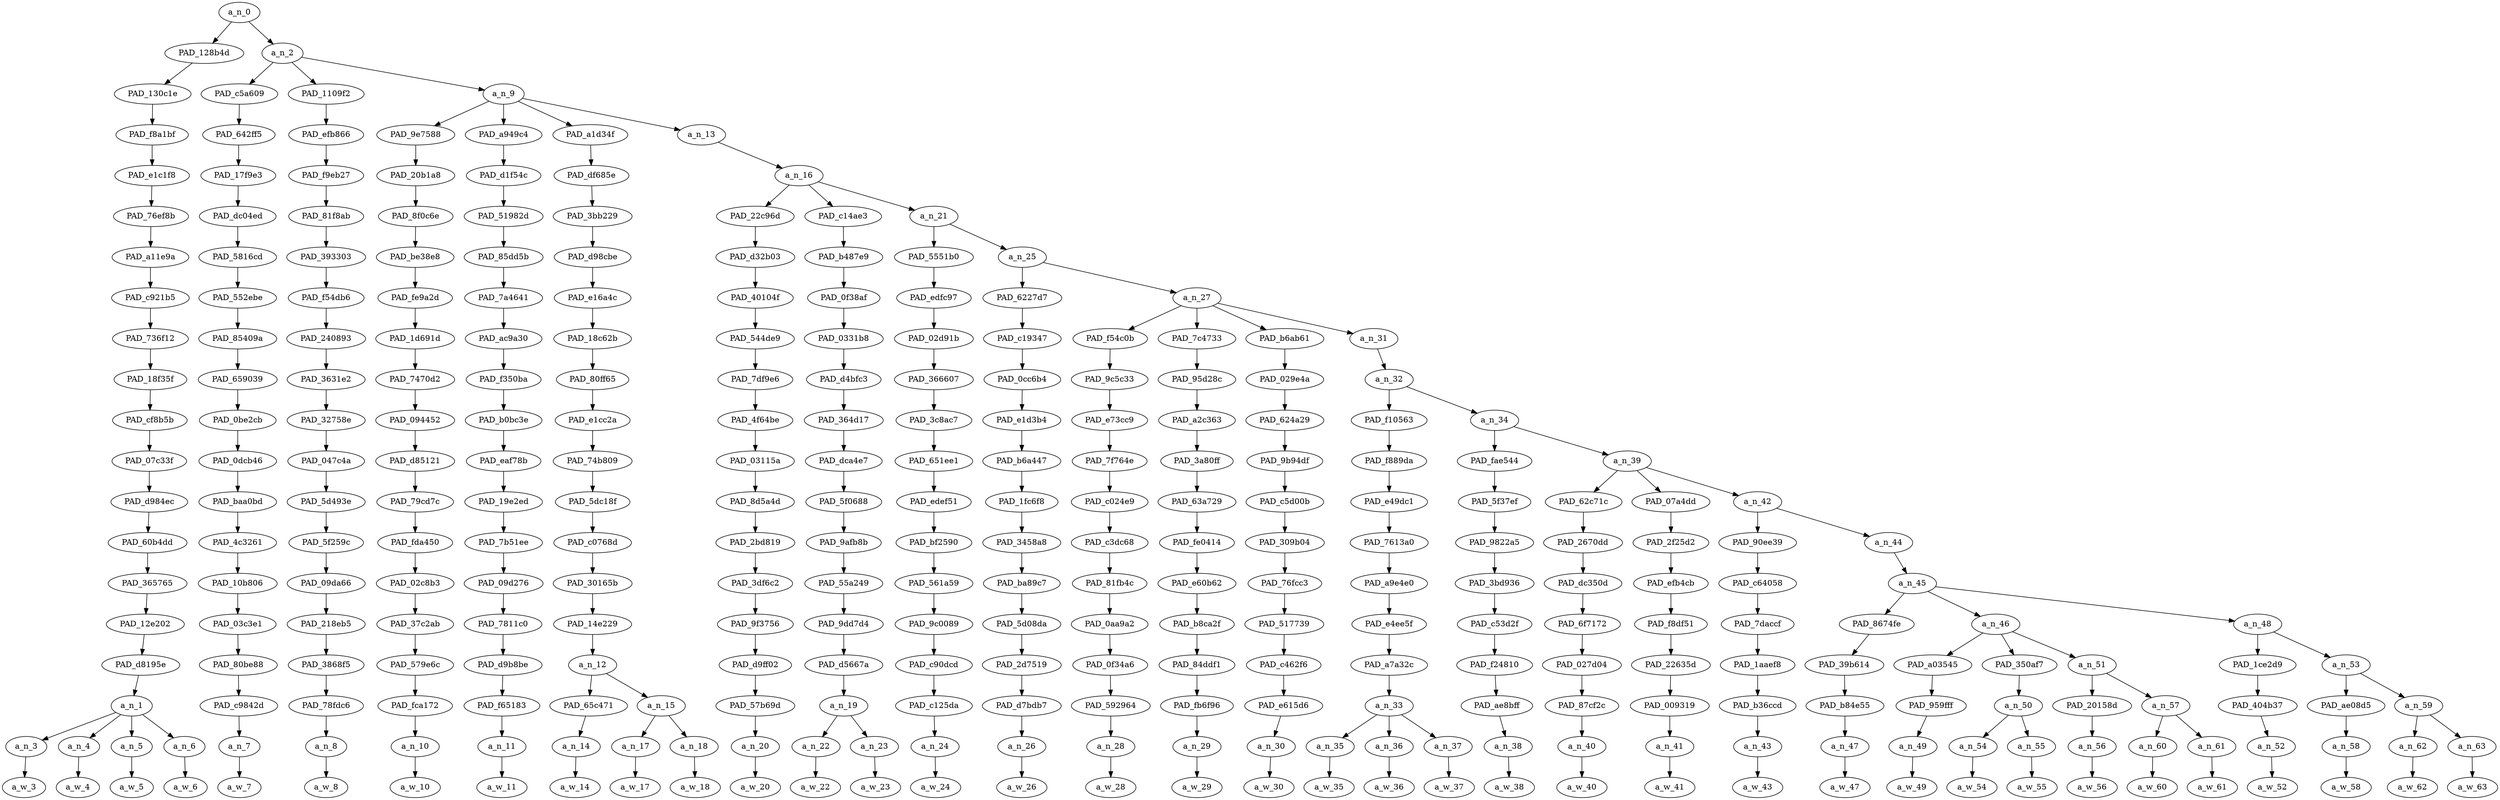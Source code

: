 strict digraph "" {
	a_n_0	[div_dir=1,
		index=0,
		level=19,
		pos="3.708991910204475,19!",
		text_span="[0, 1, 2, 3, 4, 5, 6, 7, 8, 9, 10, 11, 12, 13, 14, 15, 16, 17, 18, 19, 20, 21, 22, 23, 24, 25, 26, 27, 28, 29, 30, 31, 32, 33, 34, \
35, 36]",
		value=0.99999999];
	PAD_128b4d	[div_dir=1,
		index=0,
		level=18,
		pos="1.5,18!",
		text_span="[0, 1, 2, 3]",
		value=0.28178036];
	a_n_0 -> PAD_128b4d;
	a_n_2	[div_dir=1,
		index=1,
		level=18,
		pos="5.91798382040895,18!",
		text_span="[4, 5, 6, 7, 8, 9, 10, 11, 12, 13, 14, 15, 16, 17, 18, 19, 20, 21, 22, 23, 24, 25, 26, 27, 28, 29, 30, 31, 32, 33, 34, 35, 36]",
		value=0.71786493];
	a_n_0 -> a_n_2;
	PAD_130c1e	[div_dir=1,
		index=0,
		level=17,
		pos="1.5,17!",
		text_span="[0, 1, 2, 3]",
		value=0.28178036];
	PAD_128b4d -> PAD_130c1e;
	PAD_f8a1bf	[div_dir=1,
		index=0,
		level=16,
		pos="1.5,16!",
		text_span="[0, 1, 2, 3]",
		value=0.28178036];
	PAD_130c1e -> PAD_f8a1bf;
	PAD_e1c1f8	[div_dir=1,
		index=0,
		level=15,
		pos="1.5,15!",
		text_span="[0, 1, 2, 3]",
		value=0.28178036];
	PAD_f8a1bf -> PAD_e1c1f8;
	PAD_76ef8b	[div_dir=1,
		index=0,
		level=14,
		pos="1.5,14!",
		text_span="[0, 1, 2, 3]",
		value=0.28178036];
	PAD_e1c1f8 -> PAD_76ef8b;
	PAD_a11e9a	[div_dir=1,
		index=0,
		level=13,
		pos="1.5,13!",
		text_span="[0, 1, 2, 3]",
		value=0.28178036];
	PAD_76ef8b -> PAD_a11e9a;
	PAD_c921b5	[div_dir=1,
		index=0,
		level=12,
		pos="1.5,12!",
		text_span="[0, 1, 2, 3]",
		value=0.28178036];
	PAD_a11e9a -> PAD_c921b5;
	PAD_736f12	[div_dir=1,
		index=0,
		level=11,
		pos="1.5,11!",
		text_span="[0, 1, 2, 3]",
		value=0.28178036];
	PAD_c921b5 -> PAD_736f12;
	PAD_18f35f	[div_dir=1,
		index=0,
		level=10,
		pos="1.5,10!",
		text_span="[0, 1, 2, 3]",
		value=0.28178036];
	PAD_736f12 -> PAD_18f35f;
	PAD_cf8b5b	[div_dir=1,
		index=0,
		level=9,
		pos="1.5,9!",
		text_span="[0, 1, 2, 3]",
		value=0.28178036];
	PAD_18f35f -> PAD_cf8b5b;
	PAD_07c33f	[div_dir=1,
		index=0,
		level=8,
		pos="1.5,8!",
		text_span="[0, 1, 2, 3]",
		value=0.28178036];
	PAD_cf8b5b -> PAD_07c33f;
	PAD_d984ec	[div_dir=1,
		index=0,
		level=7,
		pos="1.5,7!",
		text_span="[0, 1, 2, 3]",
		value=0.28178036];
	PAD_07c33f -> PAD_d984ec;
	PAD_60b4dd	[div_dir=1,
		index=0,
		level=6,
		pos="1.5,6!",
		text_span="[0, 1, 2, 3]",
		value=0.28178036];
	PAD_d984ec -> PAD_60b4dd;
	PAD_365765	[div_dir=1,
		index=0,
		level=5,
		pos="1.5,5!",
		text_span="[0, 1, 2, 3]",
		value=0.28178036];
	PAD_60b4dd -> PAD_365765;
	PAD_12e202	[div_dir=1,
		index=0,
		level=4,
		pos="1.5,4!",
		text_span="[0, 1, 2, 3]",
		value=0.28178036];
	PAD_365765 -> PAD_12e202;
	PAD_d8195e	[div_dir=1,
		index=0,
		level=3,
		pos="1.5,3!",
		text_span="[0, 1, 2, 3]",
		value=0.28178036];
	PAD_12e202 -> PAD_d8195e;
	a_n_1	[div_dir=1,
		index=0,
		level=2,
		pos="1.5,2!",
		text_span="[0, 1, 2, 3]",
		value=0.28178036];
	PAD_d8195e -> a_n_1;
	a_n_3	[div_dir=1,
		index=0,
		level=1,
		pos="0.0,1!",
		text_span="[0]",
		value=0.02113749];
	a_n_1 -> a_n_3;
	a_n_4	[div_dir=-1,
		index=1,
		level=1,
		pos="1.0,1!",
		text_span="[1]",
		value=0.05099895];
	a_n_1 -> a_n_4;
	a_n_5	[div_dir=-1,
		index=2,
		level=1,
		pos="2.0,1!",
		text_span="[2]",
		value=0.05910719];
	a_n_1 -> a_n_5;
	a_n_6	[div_dir=1,
		index=3,
		level=1,
		pos="3.0,1!",
		text_span="[3]",
		value=0.15036787];
	a_n_1 -> a_n_6;
	a_w_3	[div_dir=0,
		index=0,
		level=0,
		pos="0,0!",
		text_span="[0]",
		value=the];
	a_n_3 -> a_w_3;
	a_w_4	[div_dir=0,
		index=1,
		level=0,
		pos="1,0!",
		text_span="[1]",
		value=neo];
	a_n_4 -> a_w_4;
	a_w_5	[div_dir=0,
		index=2,
		level=0,
		pos="2,0!",
		text_span="[2]",
		value=nazi];
	a_n_5 -> a_w_5;
	a_w_6	[div_dir=0,
		index=3,
		level=0,
		pos="3,0!",
		text_span="[3]",
		value=faggots];
	a_n_6 -> a_w_6;
	PAD_c5a609	[div_dir=1,
		index=1,
		level=17,
		pos="4.0,17!",
		text_span="[4]",
		value=0.01776131];
	a_n_2 -> PAD_c5a609;
	PAD_1109f2	[div_dir=1,
		index=2,
		level=17,
		pos="5.0,17!",
		text_span="[5]",
		value=0.01439053];
	a_n_2 -> PAD_1109f2;
	a_n_9	[div_dir=1,
		index=3,
		level=17,
		pos="8.753951461226851,17!",
		text_span="[6, 7, 8, 9, 10, 11, 12, 13, 14, 15, 16, 17, 18, 19, 20, 21, 22, 23, 24, 25, 26, 27, 28, 29, 30, 31, 32, 33, 34, 35, 36]",
		value=0.68539898];
	a_n_2 -> a_n_9;
	PAD_642ff5	[div_dir=1,
		index=1,
		level=16,
		pos="4.0,16!",
		text_span="[4]",
		value=0.01776131];
	PAD_c5a609 -> PAD_642ff5;
	PAD_17f9e3	[div_dir=1,
		index=1,
		level=15,
		pos="4.0,15!",
		text_span="[4]",
		value=0.01776131];
	PAD_642ff5 -> PAD_17f9e3;
	PAD_dc04ed	[div_dir=1,
		index=1,
		level=14,
		pos="4.0,14!",
		text_span="[4]",
		value=0.01776131];
	PAD_17f9e3 -> PAD_dc04ed;
	PAD_5816cd	[div_dir=1,
		index=1,
		level=13,
		pos="4.0,13!",
		text_span="[4]",
		value=0.01776131];
	PAD_dc04ed -> PAD_5816cd;
	PAD_552ebe	[div_dir=1,
		index=1,
		level=12,
		pos="4.0,12!",
		text_span="[4]",
		value=0.01776131];
	PAD_5816cd -> PAD_552ebe;
	PAD_85409a	[div_dir=1,
		index=1,
		level=11,
		pos="4.0,11!",
		text_span="[4]",
		value=0.01776131];
	PAD_552ebe -> PAD_85409a;
	PAD_659039	[div_dir=1,
		index=1,
		level=10,
		pos="4.0,10!",
		text_span="[4]",
		value=0.01776131];
	PAD_85409a -> PAD_659039;
	PAD_0be2cb	[div_dir=1,
		index=1,
		level=9,
		pos="4.0,9!",
		text_span="[4]",
		value=0.01776131];
	PAD_659039 -> PAD_0be2cb;
	PAD_0dcb46	[div_dir=1,
		index=1,
		level=8,
		pos="4.0,8!",
		text_span="[4]",
		value=0.01776131];
	PAD_0be2cb -> PAD_0dcb46;
	PAD_baa0bd	[div_dir=1,
		index=1,
		level=7,
		pos="4.0,7!",
		text_span="[4]",
		value=0.01776131];
	PAD_0dcb46 -> PAD_baa0bd;
	PAD_4c3261	[div_dir=1,
		index=1,
		level=6,
		pos="4.0,6!",
		text_span="[4]",
		value=0.01776131];
	PAD_baa0bd -> PAD_4c3261;
	PAD_10b806	[div_dir=1,
		index=1,
		level=5,
		pos="4.0,5!",
		text_span="[4]",
		value=0.01776131];
	PAD_4c3261 -> PAD_10b806;
	PAD_03c3e1	[div_dir=1,
		index=1,
		level=4,
		pos="4.0,4!",
		text_span="[4]",
		value=0.01776131];
	PAD_10b806 -> PAD_03c3e1;
	PAD_80be88	[div_dir=1,
		index=1,
		level=3,
		pos="4.0,3!",
		text_span="[4]",
		value=0.01776131];
	PAD_03c3e1 -> PAD_80be88;
	PAD_c9842d	[div_dir=1,
		index=1,
		level=2,
		pos="4.0,2!",
		text_span="[4]",
		value=0.01776131];
	PAD_80be88 -> PAD_c9842d;
	a_n_7	[div_dir=1,
		index=4,
		level=1,
		pos="4.0,1!",
		text_span="[4]",
		value=0.01776131];
	PAD_c9842d -> a_n_7;
	a_w_7	[div_dir=0,
		index=4,
		level=0,
		pos="4,0!",
		text_span="[4]",
		value=are];
	a_n_7 -> a_w_7;
	PAD_efb866	[div_dir=1,
		index=2,
		level=16,
		pos="5.0,16!",
		text_span="[5]",
		value=0.01439053];
	PAD_1109f2 -> PAD_efb866;
	PAD_f9eb27	[div_dir=1,
		index=2,
		level=15,
		pos="5.0,15!",
		text_span="[5]",
		value=0.01439053];
	PAD_efb866 -> PAD_f9eb27;
	PAD_81f8ab	[div_dir=1,
		index=2,
		level=14,
		pos="5.0,14!",
		text_span="[5]",
		value=0.01439053];
	PAD_f9eb27 -> PAD_81f8ab;
	PAD_393303	[div_dir=1,
		index=2,
		level=13,
		pos="5.0,13!",
		text_span="[5]",
		value=0.01439053];
	PAD_81f8ab -> PAD_393303;
	PAD_f54db6	[div_dir=1,
		index=2,
		level=12,
		pos="5.0,12!",
		text_span="[5]",
		value=0.01439053];
	PAD_393303 -> PAD_f54db6;
	PAD_240893	[div_dir=1,
		index=2,
		level=11,
		pos="5.0,11!",
		text_span="[5]",
		value=0.01439053];
	PAD_f54db6 -> PAD_240893;
	PAD_3631e2	[div_dir=1,
		index=2,
		level=10,
		pos="5.0,10!",
		text_span="[5]",
		value=0.01439053];
	PAD_240893 -> PAD_3631e2;
	PAD_32758e	[div_dir=1,
		index=2,
		level=9,
		pos="5.0,9!",
		text_span="[5]",
		value=0.01439053];
	PAD_3631e2 -> PAD_32758e;
	PAD_047c4a	[div_dir=1,
		index=2,
		level=8,
		pos="5.0,8!",
		text_span="[5]",
		value=0.01439053];
	PAD_32758e -> PAD_047c4a;
	PAD_5d493e	[div_dir=1,
		index=2,
		level=7,
		pos="5.0,7!",
		text_span="[5]",
		value=0.01439053];
	PAD_047c4a -> PAD_5d493e;
	PAD_5f259c	[div_dir=1,
		index=2,
		level=6,
		pos="5.0,6!",
		text_span="[5]",
		value=0.01439053];
	PAD_5d493e -> PAD_5f259c;
	PAD_09da66	[div_dir=1,
		index=2,
		level=5,
		pos="5.0,5!",
		text_span="[5]",
		value=0.01439053];
	PAD_5f259c -> PAD_09da66;
	PAD_218eb5	[div_dir=1,
		index=2,
		level=4,
		pos="5.0,4!",
		text_span="[5]",
		value=0.01439053];
	PAD_09da66 -> PAD_218eb5;
	PAD_3868f5	[div_dir=1,
		index=2,
		level=3,
		pos="5.0,3!",
		text_span="[5]",
		value=0.01439053];
	PAD_218eb5 -> PAD_3868f5;
	PAD_78fdc6	[div_dir=1,
		index=2,
		level=2,
		pos="5.0,2!",
		text_span="[5]",
		value=0.01439053];
	PAD_3868f5 -> PAD_78fdc6;
	a_n_8	[div_dir=1,
		index=5,
		level=1,
		pos="5.0,1!",
		text_span="[5]",
		value=0.01439053];
	PAD_78fdc6 -> a_n_8;
	a_w_8	[div_dir=0,
		index=5,
		level=0,
		pos="5,0!",
		text_span="[5]",
		value=all];
	a_n_8 -> a_w_8;
	PAD_9e7588	[div_dir=1,
		index=3,
		level=16,
		pos="6.0,16!",
		text_span="[6]",
		value=0.01695832];
	a_n_9 -> PAD_9e7588;
	PAD_a949c4	[div_dir=1,
		index=4,
		level=16,
		pos="7.0,16!",
		text_span="[7]",
		value=0.01879378];
	a_n_9 -> PAD_a949c4;
	PAD_a1d34f	[div_dir=-1,
		index=5,
		level=16,
		pos="8.75,16!",
		text_span="[8, 9, 10]",
		value=0.16849642];
	a_n_9 -> PAD_a1d34f;
	a_n_13	[div_dir=1,
		index=6,
		level=16,
		pos="13.265805844907407,16!",
		text_span="[11, 12, 13, 14, 15, 16, 17, 18, 19, 20, 21, 22, 23, 24, 25, 26, 27, 28, 29, 30, 31, 32, 33, 34, 35, 36]",
		value=0.48084220];
	a_n_9 -> a_n_13;
	PAD_20b1a8	[div_dir=1,
		index=3,
		level=15,
		pos="6.0,15!",
		text_span="[6]",
		value=0.01695832];
	PAD_9e7588 -> PAD_20b1a8;
	PAD_8f0c6e	[div_dir=1,
		index=3,
		level=14,
		pos="6.0,14!",
		text_span="[6]",
		value=0.01695832];
	PAD_20b1a8 -> PAD_8f0c6e;
	PAD_be38e8	[div_dir=1,
		index=3,
		level=13,
		pos="6.0,13!",
		text_span="[6]",
		value=0.01695832];
	PAD_8f0c6e -> PAD_be38e8;
	PAD_fe9a2d	[div_dir=1,
		index=3,
		level=12,
		pos="6.0,12!",
		text_span="[6]",
		value=0.01695832];
	PAD_be38e8 -> PAD_fe9a2d;
	PAD_1d691d	[div_dir=1,
		index=3,
		level=11,
		pos="6.0,11!",
		text_span="[6]",
		value=0.01695832];
	PAD_fe9a2d -> PAD_1d691d;
	PAD_7470d2	[div_dir=1,
		index=3,
		level=10,
		pos="6.0,10!",
		text_span="[6]",
		value=0.01695832];
	PAD_1d691d -> PAD_7470d2;
	PAD_094452	[div_dir=1,
		index=3,
		level=9,
		pos="6.0,9!",
		text_span="[6]",
		value=0.01695832];
	PAD_7470d2 -> PAD_094452;
	PAD_d85121	[div_dir=1,
		index=3,
		level=8,
		pos="6.0,8!",
		text_span="[6]",
		value=0.01695832];
	PAD_094452 -> PAD_d85121;
	PAD_79cd7c	[div_dir=1,
		index=3,
		level=7,
		pos="6.0,7!",
		text_span="[6]",
		value=0.01695832];
	PAD_d85121 -> PAD_79cd7c;
	PAD_fda450	[div_dir=1,
		index=3,
		level=6,
		pos="6.0,6!",
		text_span="[6]",
		value=0.01695832];
	PAD_79cd7c -> PAD_fda450;
	PAD_02c8b3	[div_dir=1,
		index=3,
		level=5,
		pos="6.0,5!",
		text_span="[6]",
		value=0.01695832];
	PAD_fda450 -> PAD_02c8b3;
	PAD_37c2ab	[div_dir=1,
		index=3,
		level=4,
		pos="6.0,4!",
		text_span="[6]",
		value=0.01695832];
	PAD_02c8b3 -> PAD_37c2ab;
	PAD_579e6c	[div_dir=1,
		index=3,
		level=3,
		pos="6.0,3!",
		text_span="[6]",
		value=0.01695832];
	PAD_37c2ab -> PAD_579e6c;
	PAD_fca172	[div_dir=1,
		index=3,
		level=2,
		pos="6.0,2!",
		text_span="[6]",
		value=0.01695832];
	PAD_579e6c -> PAD_fca172;
	a_n_10	[div_dir=1,
		index=6,
		level=1,
		pos="6.0,1!",
		text_span="[6]",
		value=0.01695832];
	PAD_fca172 -> a_n_10;
	a_w_10	[div_dir=0,
		index=6,
		level=0,
		pos="6,0!",
		text_span="[6]",
		value=running];
	a_n_10 -> a_w_10;
	PAD_d1f54c	[div_dir=1,
		index=4,
		level=15,
		pos="7.0,15!",
		text_span="[7]",
		value=0.01879378];
	PAD_a949c4 -> PAD_d1f54c;
	PAD_51982d	[div_dir=1,
		index=4,
		level=14,
		pos="7.0,14!",
		text_span="[7]",
		value=0.01879378];
	PAD_d1f54c -> PAD_51982d;
	PAD_85dd5b	[div_dir=1,
		index=4,
		level=13,
		pos="7.0,13!",
		text_span="[7]",
		value=0.01879378];
	PAD_51982d -> PAD_85dd5b;
	PAD_7a4641	[div_dir=1,
		index=4,
		level=12,
		pos="7.0,12!",
		text_span="[7]",
		value=0.01879378];
	PAD_85dd5b -> PAD_7a4641;
	PAD_ac9a30	[div_dir=1,
		index=4,
		level=11,
		pos="7.0,11!",
		text_span="[7]",
		value=0.01879378];
	PAD_7a4641 -> PAD_ac9a30;
	PAD_f350ba	[div_dir=1,
		index=4,
		level=10,
		pos="7.0,10!",
		text_span="[7]",
		value=0.01879378];
	PAD_ac9a30 -> PAD_f350ba;
	PAD_b0bc3e	[div_dir=1,
		index=4,
		level=9,
		pos="7.0,9!",
		text_span="[7]",
		value=0.01879378];
	PAD_f350ba -> PAD_b0bc3e;
	PAD_eaf78b	[div_dir=1,
		index=4,
		level=8,
		pos="7.0,8!",
		text_span="[7]",
		value=0.01879378];
	PAD_b0bc3e -> PAD_eaf78b;
	PAD_19e2ed	[div_dir=1,
		index=4,
		level=7,
		pos="7.0,7!",
		text_span="[7]",
		value=0.01879378];
	PAD_eaf78b -> PAD_19e2ed;
	PAD_7b51ee	[div_dir=1,
		index=4,
		level=6,
		pos="7.0,6!",
		text_span="[7]",
		value=0.01879378];
	PAD_19e2ed -> PAD_7b51ee;
	PAD_09d276	[div_dir=1,
		index=4,
		level=5,
		pos="7.0,5!",
		text_span="[7]",
		value=0.01879378];
	PAD_7b51ee -> PAD_09d276;
	PAD_7811c0	[div_dir=1,
		index=4,
		level=4,
		pos="7.0,4!",
		text_span="[7]",
		value=0.01879378];
	PAD_09d276 -> PAD_7811c0;
	PAD_d9b8be	[div_dir=1,
		index=4,
		level=3,
		pos="7.0,3!",
		text_span="[7]",
		value=0.01879378];
	PAD_7811c0 -> PAD_d9b8be;
	PAD_f65183	[div_dir=1,
		index=4,
		level=2,
		pos="7.0,2!",
		text_span="[7]",
		value=0.01879378];
	PAD_d9b8be -> PAD_f65183;
	a_n_11	[div_dir=1,
		index=7,
		level=1,
		pos="7.0,1!",
		text_span="[7]",
		value=0.01879378];
	PAD_f65183 -> a_n_11;
	a_w_11	[div_dir=0,
		index=7,
		level=0,
		pos="7,0!",
		text_span="[7]",
		value=back];
	a_n_11 -> a_w_11;
	PAD_df685e	[div_dir=-1,
		index=5,
		level=15,
		pos="8.75,15!",
		text_span="[8, 9, 10]",
		value=0.16849642];
	PAD_a1d34f -> PAD_df685e;
	PAD_3bb229	[div_dir=-1,
		index=5,
		level=14,
		pos="8.75,14!",
		text_span="[8, 9, 10]",
		value=0.16849642];
	PAD_df685e -> PAD_3bb229;
	PAD_d98cbe	[div_dir=-1,
		index=5,
		level=13,
		pos="8.75,13!",
		text_span="[8, 9, 10]",
		value=0.16849642];
	PAD_3bb229 -> PAD_d98cbe;
	PAD_e16a4c	[div_dir=-1,
		index=5,
		level=12,
		pos="8.75,12!",
		text_span="[8, 9, 10]",
		value=0.16849642];
	PAD_d98cbe -> PAD_e16a4c;
	PAD_18c62b	[div_dir=-1,
		index=5,
		level=11,
		pos="8.75,11!",
		text_span="[8, 9, 10]",
		value=0.16849642];
	PAD_e16a4c -> PAD_18c62b;
	PAD_80ff65	[div_dir=-1,
		index=5,
		level=10,
		pos="8.75,10!",
		text_span="[8, 9, 10]",
		value=0.16849642];
	PAD_18c62b -> PAD_80ff65;
	PAD_e1cc2a	[div_dir=-1,
		index=5,
		level=9,
		pos="8.75,9!",
		text_span="[8, 9, 10]",
		value=0.16849642];
	PAD_80ff65 -> PAD_e1cc2a;
	PAD_74b809	[div_dir=-1,
		index=5,
		level=8,
		pos="8.75,8!",
		text_span="[8, 9, 10]",
		value=0.16849642];
	PAD_e1cc2a -> PAD_74b809;
	PAD_5dc18f	[div_dir=-1,
		index=5,
		level=7,
		pos="8.75,7!",
		text_span="[8, 9, 10]",
		value=0.16849642];
	PAD_74b809 -> PAD_5dc18f;
	PAD_c0768d	[div_dir=-1,
		index=5,
		level=6,
		pos="8.75,6!",
		text_span="[8, 9, 10]",
		value=0.16849642];
	PAD_5dc18f -> PAD_c0768d;
	PAD_30165b	[div_dir=-1,
		index=5,
		level=5,
		pos="8.75,5!",
		text_span="[8, 9, 10]",
		value=0.16849642];
	PAD_c0768d -> PAD_30165b;
	PAD_14e229	[div_dir=-1,
		index=5,
		level=4,
		pos="8.75,4!",
		text_span="[8, 9, 10]",
		value=0.16849642];
	PAD_30165b -> PAD_14e229;
	a_n_12	[div_dir=-1,
		index=5,
		level=3,
		pos="8.75,3!",
		text_span="[8, 9, 10]",
		value=0.16849642];
	PAD_14e229 -> a_n_12;
	PAD_65c471	[div_dir=1,
		index=5,
		level=2,
		pos="8.0,2!",
		text_span="[8]",
		value=0.01757333];
	a_n_12 -> PAD_65c471;
	a_n_15	[div_dir=-1,
		index=6,
		level=2,
		pos="9.5,2!",
		text_span="[9, 10]",
		value=0.15085192];
	a_n_12 -> a_n_15;
	a_n_14	[div_dir=1,
		index=8,
		level=1,
		pos="8.0,1!",
		text_span="[8]",
		value=0.01757333];
	PAD_65c471 -> a_n_14;
	a_w_14	[div_dir=0,
		index=8,
		level=0,
		pos="8,0!",
		text_span="[8]",
		value=to];
	a_n_14 -> a_w_14;
	a_n_17	[div_dir=-1,
		index=9,
		level=1,
		pos="9.0,1!",
		text_span="[9]",
		value=0.05339490];
	a_n_15 -> a_n_17;
	a_n_18	[div_dir=1,
		index=10,
		level=1,
		pos="10.0,1!",
		text_span="[10]",
		value=0.09735548];
	a_n_15 -> a_n_18;
	a_w_17	[div_dir=0,
		index=9,
		level=0,
		pos="9,0!",
		text_span="[9]",
		value=twitter];
	a_n_17 -> a_w_17;
	a_w_18	[div_dir=0,
		index=10,
		level=0,
		pos="10,0!",
		text_span="[10]",
		value=twatter];
	a_n_18 -> a_w_18;
	a_n_16	[div_dir=1,
		index=6,
		level=15,
		pos="13.265805844907407,15!",
		text_span="[11, 12, 13, 14, 15, 16, 17, 18, 19, 20, 21, 22, 23, 24, 25, 26, 27, 28, 29, 30, 31, 32, 33, 34, 35, 36]",
		value=0.48048903];
	a_n_13 -> a_n_16;
	PAD_22c96d	[div_dir=1,
		index=7,
		level=14,
		pos="13.0,14!",
		text_span="[13]",
		value=0.01509662];
	a_n_16 -> PAD_22c96d;
	PAD_c14ae3	[div_dir=1,
		index=6,
		level=14,
		pos="11.5,14!",
		text_span="[11, 12]",
		value=0.05303868];
	a_n_16 -> PAD_c14ae3;
	a_n_21	[div_dir=1,
		index=8,
		level=14,
		pos="15.297417534722221,14!",
		text_span="[14, 15, 16, 17, 18, 19, 20, 21, 22, 23, 24, 25, 26, 27, 28, 29, 30, 31, 32, 33, 34, 35, 36]",
		value=0.41200055];
	a_n_16 -> a_n_21;
	PAD_d32b03	[div_dir=1,
		index=7,
		level=13,
		pos="13.0,13!",
		text_span="[13]",
		value=0.01509662];
	PAD_22c96d -> PAD_d32b03;
	PAD_40104f	[div_dir=1,
		index=7,
		level=12,
		pos="13.0,12!",
		text_span="[13]",
		value=0.01509662];
	PAD_d32b03 -> PAD_40104f;
	PAD_544de9	[div_dir=1,
		index=7,
		level=11,
		pos="13.0,11!",
		text_span="[13]",
		value=0.01509662];
	PAD_40104f -> PAD_544de9;
	PAD_7df9e6	[div_dir=1,
		index=7,
		level=10,
		pos="13.0,10!",
		text_span="[13]",
		value=0.01509662];
	PAD_544de9 -> PAD_7df9e6;
	PAD_4f64be	[div_dir=1,
		index=7,
		level=9,
		pos="13.0,9!",
		text_span="[13]",
		value=0.01509662];
	PAD_7df9e6 -> PAD_4f64be;
	PAD_03115a	[div_dir=1,
		index=7,
		level=8,
		pos="13.0,8!",
		text_span="[13]",
		value=0.01509662];
	PAD_4f64be -> PAD_03115a;
	PAD_8d5a4d	[div_dir=1,
		index=7,
		level=7,
		pos="13.0,7!",
		text_span="[13]",
		value=0.01509662];
	PAD_03115a -> PAD_8d5a4d;
	PAD_2bd819	[div_dir=1,
		index=7,
		level=6,
		pos="13.0,6!",
		text_span="[13]",
		value=0.01509662];
	PAD_8d5a4d -> PAD_2bd819;
	PAD_3df6c2	[div_dir=1,
		index=7,
		level=5,
		pos="13.0,5!",
		text_span="[13]",
		value=0.01509662];
	PAD_2bd819 -> PAD_3df6c2;
	PAD_9f3756	[div_dir=1,
		index=7,
		level=4,
		pos="13.0,4!",
		text_span="[13]",
		value=0.01509662];
	PAD_3df6c2 -> PAD_9f3756;
	PAD_d9ff02	[div_dir=1,
		index=7,
		level=3,
		pos="13.0,3!",
		text_span="[13]",
		value=0.01509662];
	PAD_9f3756 -> PAD_d9ff02;
	PAD_57b69d	[div_dir=1,
		index=8,
		level=2,
		pos="13.0,2!",
		text_span="[13]",
		value=0.01509662];
	PAD_d9ff02 -> PAD_57b69d;
	a_n_20	[div_dir=1,
		index=13,
		level=1,
		pos="13.0,1!",
		text_span="[13]",
		value=0.01509662];
	PAD_57b69d -> a_n_20;
	a_w_20	[div_dir=0,
		index=13,
		level=0,
		pos="13,0!",
		text_span="[13]",
		value=i1];
	a_n_20 -> a_w_20;
	PAD_b487e9	[div_dir=1,
		index=6,
		level=13,
		pos="11.5,13!",
		text_span="[11, 12]",
		value=0.05303868];
	PAD_c14ae3 -> PAD_b487e9;
	PAD_0f38af	[div_dir=1,
		index=6,
		level=12,
		pos="11.5,12!",
		text_span="[11, 12]",
		value=0.05303868];
	PAD_b487e9 -> PAD_0f38af;
	PAD_0331b8	[div_dir=1,
		index=6,
		level=11,
		pos="11.5,11!",
		text_span="[11, 12]",
		value=0.05303868];
	PAD_0f38af -> PAD_0331b8;
	PAD_d4bfc3	[div_dir=1,
		index=6,
		level=10,
		pos="11.5,10!",
		text_span="[11, 12]",
		value=0.05303868];
	PAD_0331b8 -> PAD_d4bfc3;
	PAD_364d17	[div_dir=1,
		index=6,
		level=9,
		pos="11.5,9!",
		text_span="[11, 12]",
		value=0.05303868];
	PAD_d4bfc3 -> PAD_364d17;
	PAD_dca4e7	[div_dir=1,
		index=6,
		level=8,
		pos="11.5,8!",
		text_span="[11, 12]",
		value=0.05303868];
	PAD_364d17 -> PAD_dca4e7;
	PAD_5f0688	[div_dir=1,
		index=6,
		level=7,
		pos="11.5,7!",
		text_span="[11, 12]",
		value=0.05303868];
	PAD_dca4e7 -> PAD_5f0688;
	PAD_9afb8b	[div_dir=1,
		index=6,
		level=6,
		pos="11.5,6!",
		text_span="[11, 12]",
		value=0.05303868];
	PAD_5f0688 -> PAD_9afb8b;
	PAD_55a249	[div_dir=1,
		index=6,
		level=5,
		pos="11.5,5!",
		text_span="[11, 12]",
		value=0.05303868];
	PAD_9afb8b -> PAD_55a249;
	PAD_9dd7d4	[div_dir=1,
		index=6,
		level=4,
		pos="11.5,4!",
		text_span="[11, 12]",
		value=0.05303868];
	PAD_55a249 -> PAD_9dd7d4;
	PAD_d5667a	[div_dir=1,
		index=6,
		level=3,
		pos="11.5,3!",
		text_span="[11, 12]",
		value=0.05303868];
	PAD_9dd7d4 -> PAD_d5667a;
	a_n_19	[div_dir=1,
		index=7,
		level=2,
		pos="11.5,2!",
		text_span="[11, 12]",
		value=0.05303868];
	PAD_d5667a -> a_n_19;
	a_n_22	[div_dir=1,
		index=11,
		level=1,
		pos="11.0,1!",
		text_span="[11]",
		value=0.01471216];
	a_n_19 -> a_n_22;
	a_n_23	[div_dir=1,
		index=12,
		level=1,
		pos="12.0,1!",
		text_span="[12]",
		value=0.03820912];
	a_n_19 -> a_n_23;
	a_w_22	[div_dir=0,
		index=11,
		level=0,
		pos="11,0!",
		text_span="[11]",
		value=i];
	a_n_22 -> a_w_22;
	a_w_23	[div_dir=0,
		index=12,
		level=0,
		pos="12,0!",
		text_span="[12]",
		value=dunno];
	a_n_23 -> a_w_23;
	PAD_5551b0	[div_dir=1,
		index=8,
		level=13,
		pos="14.0,13!",
		text_span="[14]",
		value=0.01532367];
	a_n_21 -> PAD_5551b0;
	a_n_25	[div_dir=1,
		index=9,
		level=13,
		pos="16.594835069444443,13!",
		text_span="[15, 16, 17, 18, 19, 20, 21, 22, 23, 24, 25, 26, 27, 28, 29, 30, 31, 32, 33, 34, 35, 36]",
		value=0.39634957];
	a_n_21 -> a_n_25;
	PAD_edfc97	[div_dir=1,
		index=8,
		level=12,
		pos="14.0,12!",
		text_span="[14]",
		value=0.01532367];
	PAD_5551b0 -> PAD_edfc97;
	PAD_02d91b	[div_dir=1,
		index=8,
		level=11,
		pos="14.0,11!",
		text_span="[14]",
		value=0.01532367];
	PAD_edfc97 -> PAD_02d91b;
	PAD_366607	[div_dir=1,
		index=8,
		level=10,
		pos="14.0,10!",
		text_span="[14]",
		value=0.01532367];
	PAD_02d91b -> PAD_366607;
	PAD_3c8ac7	[div_dir=1,
		index=8,
		level=9,
		pos="14.0,9!",
		text_span="[14]",
		value=0.01532367];
	PAD_366607 -> PAD_3c8ac7;
	PAD_651ee1	[div_dir=1,
		index=8,
		level=8,
		pos="14.0,8!",
		text_span="[14]",
		value=0.01532367];
	PAD_3c8ac7 -> PAD_651ee1;
	PAD_edef51	[div_dir=1,
		index=8,
		level=7,
		pos="14.0,7!",
		text_span="[14]",
		value=0.01532367];
	PAD_651ee1 -> PAD_edef51;
	PAD_bf2590	[div_dir=1,
		index=8,
		level=6,
		pos="14.0,6!",
		text_span="[14]",
		value=0.01532367];
	PAD_edef51 -> PAD_bf2590;
	PAD_561a59	[div_dir=1,
		index=8,
		level=5,
		pos="14.0,5!",
		text_span="[14]",
		value=0.01532367];
	PAD_bf2590 -> PAD_561a59;
	PAD_9c0089	[div_dir=1,
		index=8,
		level=4,
		pos="14.0,4!",
		text_span="[14]",
		value=0.01532367];
	PAD_561a59 -> PAD_9c0089;
	PAD_c90dcd	[div_dir=1,
		index=8,
		level=3,
		pos="14.0,3!",
		text_span="[14]",
		value=0.01532367];
	PAD_9c0089 -> PAD_c90dcd;
	PAD_c125da	[div_dir=1,
		index=9,
		level=2,
		pos="14.0,2!",
		text_span="[14]",
		value=0.01532367];
	PAD_c90dcd -> PAD_c125da;
	a_n_24	[div_dir=1,
		index=14,
		level=1,
		pos="14.0,1!",
		text_span="[14]",
		value=0.01532367];
	PAD_c125da -> a_n_24;
	a_w_24	[div_dir=0,
		index=14,
		level=0,
		pos="14,0!",
		text_span="[14]",
		value=am];
	a_n_24 -> a_w_24;
	PAD_6227d7	[div_dir=-1,
		index=9,
		level=12,
		pos="15.0,12!",
		text_span="[15]",
		value=0.01856616];
	a_n_25 -> PAD_6227d7;
	a_n_27	[div_dir=1,
		index=10,
		level=12,
		pos="18.18967013888889,12!",
		text_span="[16, 17, 18, 19, 20, 21, 22, 23, 24, 25, 26, 27, 28, 29, 30, 31, 32, 33, 34, 35, 36]",
		value=0.37746076];
	a_n_25 -> a_n_27;
	PAD_c19347	[div_dir=-1,
		index=9,
		level=11,
		pos="15.0,11!",
		text_span="[15]",
		value=0.01856616];
	PAD_6227d7 -> PAD_c19347;
	PAD_0cc6b4	[div_dir=-1,
		index=9,
		level=10,
		pos="15.0,10!",
		text_span="[15]",
		value=0.01856616];
	PAD_c19347 -> PAD_0cc6b4;
	PAD_e1d3b4	[div_dir=-1,
		index=9,
		level=9,
		pos="15.0,9!",
		text_span="[15]",
		value=0.01856616];
	PAD_0cc6b4 -> PAD_e1d3b4;
	PAD_b6a447	[div_dir=-1,
		index=9,
		level=8,
		pos="15.0,8!",
		text_span="[15]",
		value=0.01856616];
	PAD_e1d3b4 -> PAD_b6a447;
	PAD_1fc6f8	[div_dir=-1,
		index=9,
		level=7,
		pos="15.0,7!",
		text_span="[15]",
		value=0.01856616];
	PAD_b6a447 -> PAD_1fc6f8;
	PAD_3458a8	[div_dir=-1,
		index=9,
		level=6,
		pos="15.0,6!",
		text_span="[15]",
		value=0.01856616];
	PAD_1fc6f8 -> PAD_3458a8;
	PAD_ba89c7	[div_dir=-1,
		index=9,
		level=5,
		pos="15.0,5!",
		text_span="[15]",
		value=0.01856616];
	PAD_3458a8 -> PAD_ba89c7;
	PAD_5d08da	[div_dir=-1,
		index=9,
		level=4,
		pos="15.0,4!",
		text_span="[15]",
		value=0.01856616];
	PAD_ba89c7 -> PAD_5d08da;
	PAD_2d7519	[div_dir=-1,
		index=9,
		level=3,
		pos="15.0,3!",
		text_span="[15]",
		value=0.01856616];
	PAD_5d08da -> PAD_2d7519;
	PAD_d7bdb7	[div_dir=-1,
		index=10,
		level=2,
		pos="15.0,2!",
		text_span="[15]",
		value=0.01856616];
	PAD_2d7519 -> PAD_d7bdb7;
	a_n_26	[div_dir=-1,
		index=15,
		level=1,
		pos="15.0,1!",
		text_span="[15]",
		value=0.01856616];
	PAD_d7bdb7 -> a_n_26;
	a_w_26	[div_dir=0,
		index=15,
		level=0,
		pos="15,0!",
		text_span="[15]",
		value=attempting];
	a_n_26 -> a_w_26;
	PAD_f54c0b	[div_dir=1,
		index=10,
		level=11,
		pos="16.0,11!",
		text_span="[16]",
		value=0.01315883];
	a_n_27 -> PAD_f54c0b;
	PAD_7c4733	[div_dir=1,
		index=11,
		level=11,
		pos="17.0,11!",
		text_span="[17]",
		value=0.02033397];
	a_n_27 -> PAD_7c4733;
	PAD_b6ab61	[div_dir=1,
		index=12,
		level=11,
		pos="18.0,11!",
		text_span="[18]",
		value=0.02150371];
	a_n_27 -> PAD_b6ab61;
	a_n_31	[div_dir=1,
		index=13,
		level=11,
		pos="21.758680555555554,11!",
		text_span="[19, 20, 21, 22, 23, 24, 25, 26, 27, 28, 29, 30, 31, 32, 33, 34, 35, 36]",
		value=0.32213587];
	a_n_27 -> a_n_31;
	PAD_9c5c33	[div_dir=1,
		index=10,
		level=10,
		pos="16.0,10!",
		text_span="[16]",
		value=0.01315883];
	PAD_f54c0b -> PAD_9c5c33;
	PAD_e73cc9	[div_dir=1,
		index=10,
		level=9,
		pos="16.0,9!",
		text_span="[16]",
		value=0.01315883];
	PAD_9c5c33 -> PAD_e73cc9;
	PAD_7f764e	[div_dir=1,
		index=10,
		level=8,
		pos="16.0,8!",
		text_span="[16]",
		value=0.01315883];
	PAD_e73cc9 -> PAD_7f764e;
	PAD_c024e9	[div_dir=1,
		index=10,
		level=7,
		pos="16.0,7!",
		text_span="[16]",
		value=0.01315883];
	PAD_7f764e -> PAD_c024e9;
	PAD_c3dc68	[div_dir=1,
		index=10,
		level=6,
		pos="16.0,6!",
		text_span="[16]",
		value=0.01315883];
	PAD_c024e9 -> PAD_c3dc68;
	PAD_81fb4c	[div_dir=1,
		index=10,
		level=5,
		pos="16.0,5!",
		text_span="[16]",
		value=0.01315883];
	PAD_c3dc68 -> PAD_81fb4c;
	PAD_0aa9a2	[div_dir=1,
		index=10,
		level=4,
		pos="16.0,4!",
		text_span="[16]",
		value=0.01315883];
	PAD_81fb4c -> PAD_0aa9a2;
	PAD_0f34a6	[div_dir=1,
		index=10,
		level=3,
		pos="16.0,3!",
		text_span="[16]",
		value=0.01315883];
	PAD_0aa9a2 -> PAD_0f34a6;
	PAD_592964	[div_dir=1,
		index=11,
		level=2,
		pos="16.0,2!",
		text_span="[16]",
		value=0.01315883];
	PAD_0f34a6 -> PAD_592964;
	a_n_28	[div_dir=1,
		index=16,
		level=1,
		pos="16.0,1!",
		text_span="[16]",
		value=0.01315883];
	PAD_592964 -> a_n_28;
	a_w_28	[div_dir=0,
		index=16,
		level=0,
		pos="16,0!",
		text_span="[16]",
		value=an];
	a_n_28 -> a_w_28;
	PAD_95d28c	[div_dir=1,
		index=11,
		level=10,
		pos="17.0,10!",
		text_span="[17]",
		value=0.02033397];
	PAD_7c4733 -> PAD_95d28c;
	PAD_a2c363	[div_dir=1,
		index=11,
		level=9,
		pos="17.0,9!",
		text_span="[17]",
		value=0.02033397];
	PAD_95d28c -> PAD_a2c363;
	PAD_3a80ff	[div_dir=1,
		index=11,
		level=8,
		pos="17.0,8!",
		text_span="[17]",
		value=0.02033397];
	PAD_a2c363 -> PAD_3a80ff;
	PAD_63a729	[div_dir=1,
		index=11,
		level=7,
		pos="17.0,7!",
		text_span="[17]",
		value=0.02033397];
	PAD_3a80ff -> PAD_63a729;
	PAD_fe0414	[div_dir=1,
		index=11,
		level=6,
		pos="17.0,6!",
		text_span="[17]",
		value=0.02033397];
	PAD_63a729 -> PAD_fe0414;
	PAD_e60b62	[div_dir=1,
		index=11,
		level=5,
		pos="17.0,5!",
		text_span="[17]",
		value=0.02033397];
	PAD_fe0414 -> PAD_e60b62;
	PAD_b8ca2f	[div_dir=1,
		index=11,
		level=4,
		pos="17.0,4!",
		text_span="[17]",
		value=0.02033397];
	PAD_e60b62 -> PAD_b8ca2f;
	PAD_84ddf1	[div_dir=1,
		index=11,
		level=3,
		pos="17.0,3!",
		text_span="[17]",
		value=0.02033397];
	PAD_b8ca2f -> PAD_84ddf1;
	PAD_fb6f96	[div_dir=1,
		index=12,
		level=2,
		pos="17.0,2!",
		text_span="[17]",
		value=0.02033397];
	PAD_84ddf1 -> PAD_fb6f96;
	a_n_29	[div_dir=1,
		index=17,
		level=1,
		pos="17.0,1!",
		text_span="[17]",
		value=0.02033397];
	PAD_fb6f96 -> a_n_29;
	a_w_29	[div_dir=0,
		index=17,
		level=0,
		pos="17,0!",
		text_span="[17]",
		value=educated];
	a_n_29 -> a_w_29;
	PAD_029e4a	[div_dir=1,
		index=12,
		level=10,
		pos="18.0,10!",
		text_span="[18]",
		value=0.02150371];
	PAD_b6ab61 -> PAD_029e4a;
	PAD_624a29	[div_dir=1,
		index=12,
		level=9,
		pos="18.0,9!",
		text_span="[18]",
		value=0.02150371];
	PAD_029e4a -> PAD_624a29;
	PAD_9b94df	[div_dir=1,
		index=12,
		level=8,
		pos="18.0,8!",
		text_span="[18]",
		value=0.02150371];
	PAD_624a29 -> PAD_9b94df;
	PAD_c5d00b	[div_dir=1,
		index=12,
		level=7,
		pos="18.0,7!",
		text_span="[18]",
		value=0.02150371];
	PAD_9b94df -> PAD_c5d00b;
	PAD_309b04	[div_dir=1,
		index=12,
		level=6,
		pos="18.0,6!",
		text_span="[18]",
		value=0.02150371];
	PAD_c5d00b -> PAD_309b04;
	PAD_76fcc3	[div_dir=1,
		index=12,
		level=5,
		pos="18.0,5!",
		text_span="[18]",
		value=0.02150371];
	PAD_309b04 -> PAD_76fcc3;
	PAD_517739	[div_dir=1,
		index=12,
		level=4,
		pos="18.0,4!",
		text_span="[18]",
		value=0.02150371];
	PAD_76fcc3 -> PAD_517739;
	PAD_c462f6	[div_dir=1,
		index=12,
		level=3,
		pos="18.0,3!",
		text_span="[18]",
		value=0.02150371];
	PAD_517739 -> PAD_c462f6;
	PAD_e615d6	[div_dir=1,
		index=13,
		level=2,
		pos="18.0,2!",
		text_span="[18]",
		value=0.02150371];
	PAD_c462f6 -> PAD_e615d6;
	a_n_30	[div_dir=1,
		index=18,
		level=1,
		pos="18.0,1!",
		text_span="[18]",
		value=0.02150371];
	PAD_e615d6 -> a_n_30;
	a_w_30	[div_dir=0,
		index=18,
		level=0,
		pos="18,0!",
		text_span="[18]",
		value=guess];
	a_n_30 -> a_w_30;
	a_n_32	[div_dir=1,
		index=13,
		level=10,
		pos="21.758680555555554,10!",
		text_span="[19, 20, 21, 22, 23, 24, 25, 26, 27, 28, 29, 30, 31, 32, 33, 34, 35, 36]",
		value=0.32183020];
	a_n_31 -> a_n_32;
	PAD_f10563	[div_dir=1,
		index=13,
		level=9,
		pos="20.0,9!",
		text_span="[19, 20, 21]",
		value=0.05268702];
	a_n_32 -> PAD_f10563;
	a_n_34	[div_dir=1,
		index=14,
		level=9,
		pos="23.517361111111107,9!",
		text_span="[22, 23, 24, 25, 26, 27, 28, 29, 30, 31, 32, 33, 34, 35, 36]",
		value=0.26883750];
	a_n_32 -> a_n_34;
	PAD_f889da	[div_dir=1,
		index=13,
		level=8,
		pos="20.0,8!",
		text_span="[19, 20, 21]",
		value=0.05268702];
	PAD_f10563 -> PAD_f889da;
	PAD_e49dc1	[div_dir=1,
		index=13,
		level=7,
		pos="20.0,7!",
		text_span="[19, 20, 21]",
		value=0.05268702];
	PAD_f889da -> PAD_e49dc1;
	PAD_7613a0	[div_dir=1,
		index=13,
		level=6,
		pos="20.0,6!",
		text_span="[19, 20, 21]",
		value=0.05268702];
	PAD_e49dc1 -> PAD_7613a0;
	PAD_a9e4e0	[div_dir=1,
		index=13,
		level=5,
		pos="20.0,5!",
		text_span="[19, 20, 21]",
		value=0.05268702];
	PAD_7613a0 -> PAD_a9e4e0;
	PAD_e4ee5f	[div_dir=1,
		index=13,
		level=4,
		pos="20.0,4!",
		text_span="[19, 20, 21]",
		value=0.05268702];
	PAD_a9e4e0 -> PAD_e4ee5f;
	PAD_a7a32c	[div_dir=1,
		index=13,
		level=3,
		pos="20.0,3!",
		text_span="[19, 20, 21]",
		value=0.05268702];
	PAD_e4ee5f -> PAD_a7a32c;
	a_n_33	[div_dir=1,
		index=14,
		level=2,
		pos="20.0,2!",
		text_span="[19, 20, 21]",
		value=0.05268702];
	PAD_a7a32c -> a_n_33;
	a_n_35	[div_dir=1,
		index=19,
		level=1,
		pos="19.0,1!",
		text_span="[19]",
		value=0.01539494];
	a_n_33 -> a_n_35;
	a_n_36	[div_dir=1,
		index=20,
		level=1,
		pos="20.0,1!",
		text_span="[20]",
		value=0.01693559];
	a_n_33 -> a_n_36;
	a_n_37	[div_dir=1,
		index=21,
		level=1,
		pos="21.0,1!",
		text_span="[21]",
		value=0.02025920];
	a_n_33 -> a_n_37;
	a_w_35	[div_dir=0,
		index=19,
		level=0,
		pos="19,0!",
		text_span="[19]",
		value=the1];
	a_n_35 -> a_w_35;
	a_w_36	[div_dir=0,
		index=20,
		level=0,
		pos="20,0!",
		text_span="[20]",
		value=next];
	a_n_36 -> a_w_36;
	a_w_37	[div_dir=0,
		index=21,
		level=0,
		pos="21,0!",
		text_span="[21]",
		value=question];
	a_n_37 -> a_w_37;
	PAD_fae544	[div_dir=1,
		index=14,
		level=8,
		pos="22.0,8!",
		text_span="[22]",
		value=0.01482149];
	a_n_34 -> PAD_fae544;
	a_n_39	[div_dir=1,
		index=15,
		level=8,
		pos="25.034722222222218,8!",
		text_span="[23, 24, 25, 26, 27, 28, 29, 30, 31, 32, 33, 34, 35, 36]",
		value=0.25372443];
	a_n_34 -> a_n_39;
	PAD_5f37ef	[div_dir=1,
		index=14,
		level=7,
		pos="22.0,7!",
		text_span="[22]",
		value=0.01482149];
	PAD_fae544 -> PAD_5f37ef;
	PAD_9822a5	[div_dir=1,
		index=14,
		level=6,
		pos="22.0,6!",
		text_span="[22]",
		value=0.01482149];
	PAD_5f37ef -> PAD_9822a5;
	PAD_3bd936	[div_dir=1,
		index=14,
		level=5,
		pos="22.0,5!",
		text_span="[22]",
		value=0.01482149];
	PAD_9822a5 -> PAD_3bd936;
	PAD_c53d2f	[div_dir=1,
		index=14,
		level=4,
		pos="22.0,4!",
		text_span="[22]",
		value=0.01482149];
	PAD_3bd936 -> PAD_c53d2f;
	PAD_f24810	[div_dir=1,
		index=14,
		level=3,
		pos="22.0,3!",
		text_span="[22]",
		value=0.01482149];
	PAD_c53d2f -> PAD_f24810;
	PAD_ae8bff	[div_dir=1,
		index=15,
		level=2,
		pos="22.0,2!",
		text_span="[22]",
		value=0.01482149];
	PAD_f24810 -> PAD_ae8bff;
	a_n_38	[div_dir=1,
		index=22,
		level=1,
		pos="22.0,1!",
		text_span="[22]",
		value=0.01482149];
	PAD_ae8bff -> a_n_38;
	a_w_38	[div_dir=0,
		index=22,
		level=0,
		pos="22,0!",
		text_span="[22]",
		value=is];
	a_n_38 -> a_w_38;
	PAD_62c71c	[div_dir=1,
		index=15,
		level=7,
		pos="23.0,7!",
		text_span="[23]",
		value=0.01451468];
	a_n_39 -> PAD_62c71c;
	PAD_07a4dd	[div_dir=1,
		index=16,
		level=7,
		pos="24.0,7!",
		text_span="[24]",
		value=0.01458828];
	a_n_39 -> PAD_07a4dd;
	a_n_42	[div_dir=1,
		index=17,
		level=7,
		pos="28.104166666666664,7!",
		text_span="[25, 26, 27, 28, 29, 30, 31, 32, 33, 34, 35, 36]",
		value=0.22432779];
	a_n_39 -> a_n_42;
	PAD_2670dd	[div_dir=1,
		index=15,
		level=6,
		pos="23.0,6!",
		text_span="[23]",
		value=0.01451468];
	PAD_62c71c -> PAD_2670dd;
	PAD_dc350d	[div_dir=1,
		index=15,
		level=5,
		pos="23.0,5!",
		text_span="[23]",
		value=0.01451468];
	PAD_2670dd -> PAD_dc350d;
	PAD_6f7172	[div_dir=1,
		index=15,
		level=4,
		pos="23.0,4!",
		text_span="[23]",
		value=0.01451468];
	PAD_dc350d -> PAD_6f7172;
	PAD_027d04	[div_dir=1,
		index=15,
		level=3,
		pos="23.0,3!",
		text_span="[23]",
		value=0.01451468];
	PAD_6f7172 -> PAD_027d04;
	PAD_87cf2c	[div_dir=1,
		index=16,
		level=2,
		pos="23.0,2!",
		text_span="[23]",
		value=0.01451468];
	PAD_027d04 -> PAD_87cf2c;
	a_n_40	[div_dir=1,
		index=23,
		level=1,
		pos="23.0,1!",
		text_span="[23]",
		value=0.01451468];
	PAD_87cf2c -> a_n_40;
	a_w_40	[div_dir=0,
		index=23,
		level=0,
		pos="23,0!",
		text_span="[23]",
		value=what];
	a_n_40 -> a_w_40;
	PAD_2f25d2	[div_dir=1,
		index=16,
		level=6,
		pos="24.0,6!",
		text_span="[24]",
		value=0.01458828];
	PAD_07a4dd -> PAD_2f25d2;
	PAD_efb4cb	[div_dir=1,
		index=16,
		level=5,
		pos="24.0,5!",
		text_span="[24]",
		value=0.01458828];
	PAD_2f25d2 -> PAD_efb4cb;
	PAD_f8df51	[div_dir=1,
		index=16,
		level=4,
		pos="24.0,4!",
		text_span="[24]",
		value=0.01458828];
	PAD_efb4cb -> PAD_f8df51;
	PAD_22635d	[div_dir=1,
		index=16,
		level=3,
		pos="24.0,3!",
		text_span="[24]",
		value=0.01458828];
	PAD_f8df51 -> PAD_22635d;
	PAD_009319	[div_dir=1,
		index=17,
		level=2,
		pos="24.0,2!",
		text_span="[24]",
		value=0.01458828];
	PAD_22635d -> PAD_009319;
	a_n_41	[div_dir=1,
		index=24,
		level=1,
		pos="24.0,1!",
		text_span="[24]",
		value=0.01458828];
	PAD_009319 -> a_n_41;
	a_w_41	[div_dir=0,
		index=24,
		level=0,
		pos="24,0!",
		text_span="[24]",
		value=or];
	a_n_41 -> a_w_41;
	PAD_90ee39	[div_dir=1,
		index=17,
		level=6,
		pos="25.0,6!",
		text_span="[25]",
		value=0.01419931];
	a_n_42 -> PAD_90ee39;
	a_n_44	[div_dir=1,
		index=18,
		level=6,
		pos="31.208333333333332,6!",
		text_span="[26, 27, 28, 29, 30, 31, 32, 33, 34, 35, 36]",
		value=0.20984248];
	a_n_42 -> a_n_44;
	PAD_c64058	[div_dir=1,
		index=17,
		level=5,
		pos="25.0,5!",
		text_span="[25]",
		value=0.01419931];
	PAD_90ee39 -> PAD_c64058;
	PAD_7daccf	[div_dir=1,
		index=17,
		level=4,
		pos="25.0,4!",
		text_span="[25]",
		value=0.01419931];
	PAD_c64058 -> PAD_7daccf;
	PAD_1aaef8	[div_dir=1,
		index=17,
		level=3,
		pos="25.0,3!",
		text_span="[25]",
		value=0.01419931];
	PAD_7daccf -> PAD_1aaef8;
	PAD_b36ccd	[div_dir=1,
		index=18,
		level=2,
		pos="25.0,2!",
		text_span="[25]",
		value=0.01419931];
	PAD_1aaef8 -> PAD_b36ccd;
	a_n_43	[div_dir=1,
		index=25,
		level=1,
		pos="25.0,1!",
		text_span="[25]",
		value=0.01419931];
	PAD_b36ccd -> a_n_43;
	a_w_43	[div_dir=0,
		index=25,
		level=0,
		pos="25,0!",
		text_span="[25]",
		value=who];
	a_n_43 -> a_w_43;
	a_n_45	[div_dir=1,
		index=18,
		level=5,
		pos="31.208333333333332,5!",
		text_span="[26, 27, 28, 29, 30, 31, 32, 33, 34, 35, 36]",
		value=0.20955717];
	a_n_44 -> a_n_45;
	PAD_8674fe	[div_dir=1,
		index=19,
		level=4,
		pos="32.0,4!",
		text_span="[32]",
		value=0.02451624];
	a_n_45 -> PAD_8674fe;
	a_n_46	[div_dir=1,
		index=18,
		level=4,
		pos="27.75,4!",
		text_span="[26, 27, 28, 29, 30, 31]",
		value=0.11798415];
	a_n_45 -> a_n_46;
	a_n_48	[div_dir=1,
		index=20,
		level=4,
		pos="33.875,4!",
		text_span="[33, 34, 35, 36]",
		value=0.06677148];
	a_n_45 -> a_n_48;
	PAD_39b614	[div_dir=1,
		index=21,
		level=3,
		pos="32.0,3!",
		text_span="[32]",
		value=0.02451624];
	PAD_8674fe -> PAD_39b614;
	PAD_b84e55	[div_dir=1,
		index=23,
		level=2,
		pos="32.0,2!",
		text_span="[32]",
		value=0.02451624];
	PAD_39b614 -> PAD_b84e55;
	a_n_47	[div_dir=1,
		index=32,
		level=1,
		pos="32.0,1!",
		text_span="[32]",
		value=0.02451624];
	PAD_b84e55 -> a_n_47;
	a_w_47	[div_dir=0,
		index=32,
		level=0,
		pos="32,0!",
		text_span="[32]",
		value=and];
	a_n_47 -> a_w_47;
	PAD_a03545	[div_dir=1,
		index=18,
		level=3,
		pos="26.0,3!",
		text_span="[26]",
		value=0.02037254];
	a_n_46 -> PAD_a03545;
	PAD_350af7	[div_dir=1,
		index=19,
		level=3,
		pos="27.5,3!",
		text_span="[27, 28]",
		value=0.04098262];
	a_n_46 -> PAD_350af7;
	a_n_51	[div_dir=1,
		index=20,
		level=3,
		pos="29.75,3!",
		text_span="[29, 30, 31]",
		value=0.05636339];
	a_n_46 -> a_n_51;
	PAD_959fff	[div_dir=1,
		index=19,
		level=2,
		pos="26.0,2!",
		text_span="[26]",
		value=0.02037254];
	PAD_a03545 -> PAD_959fff;
	a_n_49	[div_dir=1,
		index=26,
		level=1,
		pos="26.0,1!",
		text_span="[26]",
		value=0.02037254];
	PAD_959fff -> a_n_49;
	a_w_49	[div_dir=0,
		index=26,
		level=0,
		pos="26,0!",
		text_span="[26]",
		value=scared];
	a_n_49 -> a_w_49;
	a_n_50	[div_dir=1,
		index=20,
		level=2,
		pos="27.5,2!",
		text_span="[27, 28]",
		value=0.04098262];
	PAD_350af7 -> a_n_50;
	a_n_54	[div_dir=1,
		index=27,
		level=1,
		pos="27.0,1!",
		text_span="[27]",
		value=0.01970426];
	a_n_50 -> a_n_54;
	a_n_55	[div_dir=1,
		index=28,
		level=1,
		pos="28.0,1!",
		text_span="[28]",
		value=0.02114952];
	a_n_50 -> a_n_55;
	a_w_54	[div_dir=0,
		index=27,
		level=0,
		pos="27,0!",
		text_span="[27]",
		value=the2];
	a_n_54 -> a_w_54;
	a_w_55	[div_dir=0,
		index=28,
		level=0,
		pos="28,0!",
		text_span="[28]",
		value=shit];
	a_n_55 -> a_w_55;
	PAD_20158d	[div_dir=1,
		index=21,
		level=2,
		pos="29.0,2!",
		text_span="[29]",
		value=0.01996449];
	a_n_51 -> PAD_20158d;
	a_n_57	[div_dir=1,
		index=22,
		level=2,
		pos="30.5,2!",
		text_span="[30, 31]",
		value=0.03619637];
	a_n_51 -> a_n_57;
	a_n_56	[div_dir=1,
		index=29,
		level=1,
		pos="29.0,1!",
		text_span="[29]",
		value=0.01996449];
	PAD_20158d -> a_n_56;
	a_w_56	[div_dir=0,
		index=29,
		level=0,
		pos="29,0!",
		text_span="[29]",
		value=out];
	a_n_56 -> a_w_56;
	a_n_60	[div_dir=1,
		index=30,
		level=1,
		pos="30.0,1!",
		text_span="[30]",
		value=0.02131901];
	a_n_57 -> a_n_60;
	a_n_61	[div_dir=1,
		index=31,
		level=1,
		pos="31.0,1!",
		text_span="[31]",
		value=0.01476314];
	a_n_57 -> a_n_61;
	a_w_60	[div_dir=0,
		index=30,
		level=0,
		pos="30,0!",
		text_span="[30]",
		value=of];
	a_n_60 -> a_w_60;
	a_w_61	[div_dir=0,
		index=31,
		level=0,
		pos="31,0!",
		text_span="[31]",
		value=them];
	a_n_61 -> a_w_61;
	PAD_1ce2d9	[div_dir=1,
		index=22,
		level=3,
		pos="33.0,3!",
		text_span="[33]",
		value=0.01378978];
	a_n_48 -> PAD_1ce2d9;
	a_n_53	[div_dir=1,
		index=23,
		level=3,
		pos="34.75,3!",
		text_span="[34, 35, 36]",
		value=0.05285149];
	a_n_48 -> a_n_53;
	PAD_404b37	[div_dir=1,
		index=24,
		level=2,
		pos="33.0,2!",
		text_span="[33]",
		value=0.01378978];
	PAD_1ce2d9 -> PAD_404b37;
	a_n_52	[div_dir=1,
		index=33,
		level=1,
		pos="33.0,1!",
		text_span="[33]",
		value=0.01378978];
	PAD_404b37 -> a_n_52;
	a_w_52	[div_dir=0,
		index=33,
		level=0,
		pos="33,0!",
		text_span="[33]",
		value=made];
	a_n_52 -> a_w_52;
	PAD_ae08d5	[div_dir=1,
		index=25,
		level=2,
		pos="34.0,2!",
		text_span="[34]",
		value=0.01462614];
	a_n_53 -> PAD_ae08d5;
	a_n_59	[div_dir=1,
		index=26,
		level=2,
		pos="35.5,2!",
		text_span="[35, 36]",
		value=0.03808151];
	a_n_53 -> a_n_59;
	a_n_58	[div_dir=1,
		index=34,
		level=1,
		pos="34.0,1!",
		text_span="[34]",
		value=0.01462614];
	PAD_ae08d5 -> a_n_58;
	a_w_58	[div_dir=0,
		index=34,
		level=0,
		pos="34,0!",
		text_span="[34]",
		value=them1];
	a_n_58 -> a_w_58;
	a_n_62	[div_dir=1,
		index=35,
		level=1,
		pos="35.0,1!",
		text_span="[35]",
		value=0.01608510];
	a_n_59 -> a_n_62;
	a_n_63	[div_dir=1,
		index=36,
		level=1,
		pos="36.0,1!",
		text_span="[36]",
		value=0.02187820];
	a_n_59 -> a_n_63;
	a_w_62	[div_dir=0,
		index=35,
		level=0,
		pos="35,0!",
		text_span="[35]",
		value=run];
	a_n_62 -> a_w_62;
	a_w_63	[div_dir=0,
		index=36,
		level=0,
		pos="36,0!",
		text_span="[36]",
		value=away];
	a_n_63 -> a_w_63;
}

